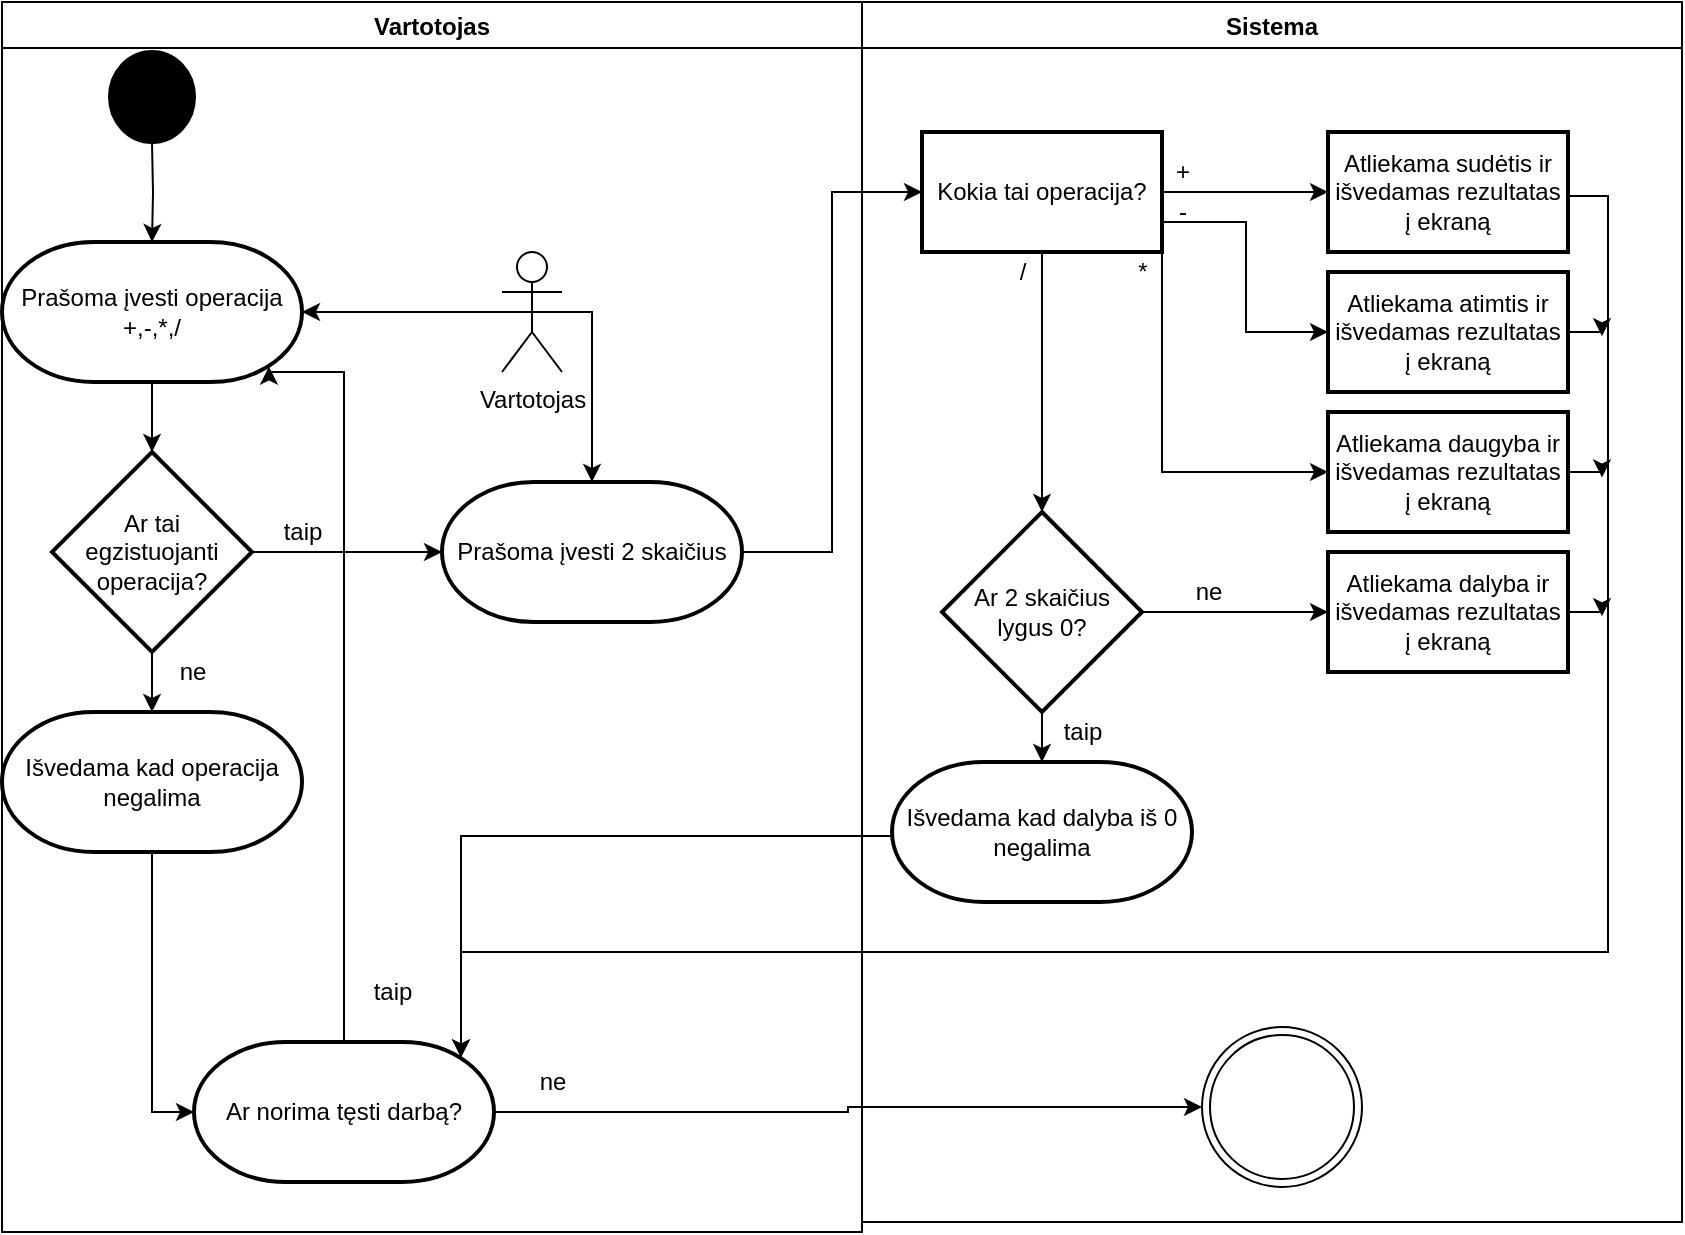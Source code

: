 <mxfile version="15.4.1" type="github">
  <diagram id="C5RBs43oDa-KdzZeNtuy" name="Page-1">
    <mxGraphModel dx="2675" dy="572" grid="1" gridSize="10" guides="1" tooltips="1" connect="1" arrows="1" fold="1" page="1" pageScale="1" pageWidth="827" pageHeight="1169" math="0" shadow="0">
      <root>
        <mxCell id="WIyWlLk6GJQsqaUBKTNV-0" />
        <mxCell id="WIyWlLk6GJQsqaUBKTNV-1" parent="WIyWlLk6GJQsqaUBKTNV-0" />
        <mxCell id="S0y2JLrHrfVJ4vuoPjRd-2" value="Vartotojas" style="swimlane;" vertex="1" parent="WIyWlLk6GJQsqaUBKTNV-1">
          <mxGeometry x="-910" y="55" width="430" height="615" as="geometry" />
        </mxCell>
        <mxCell id="S0y2JLrHrfVJ4vuoPjRd-9" style="edgeStyle=orthogonalEdgeStyle;rounded=0;orthogonalLoop=1;jettySize=auto;html=1;exitX=0.5;exitY=0.5;exitDx=0;exitDy=0;exitPerimeter=0;" edge="1" parent="S0y2JLrHrfVJ4vuoPjRd-2" source="S0y2JLrHrfVJ4vuoPjRd-1" target="S0y2JLrHrfVJ4vuoPjRd-6">
          <mxGeometry relative="1" as="geometry" />
        </mxCell>
        <mxCell id="S0y2JLrHrfVJ4vuoPjRd-87" style="edgeStyle=orthogonalEdgeStyle;rounded=0;orthogonalLoop=1;jettySize=auto;html=1;exitX=0.5;exitY=0.5;exitDx=0;exitDy=0;exitPerimeter=0;entryX=0.5;entryY=0;entryDx=0;entryDy=0;entryPerimeter=0;" edge="1" parent="S0y2JLrHrfVJ4vuoPjRd-2" source="S0y2JLrHrfVJ4vuoPjRd-1" target="S0y2JLrHrfVJ4vuoPjRd-85">
          <mxGeometry relative="1" as="geometry">
            <Array as="points">
              <mxPoint x="295" y="155" />
            </Array>
          </mxGeometry>
        </mxCell>
        <mxCell id="S0y2JLrHrfVJ4vuoPjRd-1" value="Vartotojas" style="shape=umlActor;verticalLabelPosition=bottom;verticalAlign=top;html=1;outlineConnect=0;" vertex="1" parent="S0y2JLrHrfVJ4vuoPjRd-2">
          <mxGeometry x="250" y="125" width="30" height="60" as="geometry" />
        </mxCell>
        <mxCell id="S0y2JLrHrfVJ4vuoPjRd-11" style="edgeStyle=orthogonalEdgeStyle;rounded=0;orthogonalLoop=1;jettySize=auto;html=1;exitX=0.5;exitY=1;exitDx=0;exitDy=0;exitPerimeter=0;entryX=0.5;entryY=0;entryDx=0;entryDy=0;entryPerimeter=0;" edge="1" parent="S0y2JLrHrfVJ4vuoPjRd-2" target="S0y2JLrHrfVJ4vuoPjRd-6">
          <mxGeometry relative="1" as="geometry">
            <mxPoint x="75" y="70" as="sourcePoint" />
          </mxGeometry>
        </mxCell>
        <mxCell id="S0y2JLrHrfVJ4vuoPjRd-5" value="" style="strokeWidth=2;html=1;shape=mxgraph.flowchart.start_2;whiteSpace=wrap;fillColor=#000000;" vertex="1" parent="S0y2JLrHrfVJ4vuoPjRd-2">
          <mxGeometry x="54" y="25" width="42" height="45" as="geometry" />
        </mxCell>
        <mxCell id="S0y2JLrHrfVJ4vuoPjRd-24" value="" style="edgeStyle=orthogonalEdgeStyle;rounded=0;orthogonalLoop=1;jettySize=auto;html=1;entryX=0.5;entryY=0;entryDx=0;entryDy=0;entryPerimeter=0;" edge="1" parent="S0y2JLrHrfVJ4vuoPjRd-2" source="S0y2JLrHrfVJ4vuoPjRd-6" target="S0y2JLrHrfVJ4vuoPjRd-12">
          <mxGeometry relative="1" as="geometry" />
        </mxCell>
        <mxCell id="S0y2JLrHrfVJ4vuoPjRd-6" value="Prašoma įvesti operacija&lt;br&gt;+,-,*,/" style="strokeWidth=2;html=1;shape=mxgraph.flowchart.terminator;whiteSpace=wrap;fillColor=none;" vertex="1" parent="S0y2JLrHrfVJ4vuoPjRd-2">
          <mxGeometry y="120" width="150" height="70" as="geometry" />
        </mxCell>
        <mxCell id="S0y2JLrHrfVJ4vuoPjRd-83" style="edgeStyle=orthogonalEdgeStyle;rounded=0;orthogonalLoop=1;jettySize=auto;html=1;exitX=0.5;exitY=1;exitDx=0;exitDy=0;exitPerimeter=0;" edge="1" parent="S0y2JLrHrfVJ4vuoPjRd-2" source="S0y2JLrHrfVJ4vuoPjRd-12" target="S0y2JLrHrfVJ4vuoPjRd-53">
          <mxGeometry relative="1" as="geometry" />
        </mxCell>
        <mxCell id="S0y2JLrHrfVJ4vuoPjRd-88" style="edgeStyle=orthogonalEdgeStyle;rounded=0;orthogonalLoop=1;jettySize=auto;html=1;exitX=1;exitY=0.5;exitDx=0;exitDy=0;exitPerimeter=0;entryX=0;entryY=0.5;entryDx=0;entryDy=0;entryPerimeter=0;" edge="1" parent="S0y2JLrHrfVJ4vuoPjRd-2" source="S0y2JLrHrfVJ4vuoPjRd-12" target="S0y2JLrHrfVJ4vuoPjRd-85">
          <mxGeometry relative="1" as="geometry" />
        </mxCell>
        <mxCell id="S0y2JLrHrfVJ4vuoPjRd-12" value="Ar tai egzistuojanti&lt;br&gt;operacija?" style="strokeWidth=2;html=1;shape=mxgraph.flowchart.decision;whiteSpace=wrap;fillColor=none;" vertex="1" parent="S0y2JLrHrfVJ4vuoPjRd-2">
          <mxGeometry x="25" y="225" width="100" height="100" as="geometry" />
        </mxCell>
        <mxCell id="S0y2JLrHrfVJ4vuoPjRd-20" value="ne" style="text;html=1;align=center;verticalAlign=middle;resizable=0;points=[];autosize=1;strokeColor=none;fillColor=none;" vertex="1" parent="S0y2JLrHrfVJ4vuoPjRd-2">
          <mxGeometry x="80" y="325" width="30" height="20" as="geometry" />
        </mxCell>
        <mxCell id="S0y2JLrHrfVJ4vuoPjRd-51" style="edgeStyle=orthogonalEdgeStyle;rounded=0;orthogonalLoop=1;jettySize=auto;html=1;exitX=0.5;exitY=0;exitDx=0;exitDy=0;exitPerimeter=0;entryX=0.89;entryY=0.89;entryDx=0;entryDy=0;entryPerimeter=0;" edge="1" parent="S0y2JLrHrfVJ4vuoPjRd-2" source="S0y2JLrHrfVJ4vuoPjRd-25" target="S0y2JLrHrfVJ4vuoPjRd-6">
          <mxGeometry relative="1" as="geometry">
            <Array as="points">
              <mxPoint x="171" y="185" />
              <mxPoint x="134" y="185" />
            </Array>
          </mxGeometry>
        </mxCell>
        <mxCell id="S0y2JLrHrfVJ4vuoPjRd-25" value="Ar norima tęsti darbą?" style="strokeWidth=2;html=1;shape=mxgraph.flowchart.terminator;whiteSpace=wrap;fillColor=none;" vertex="1" parent="S0y2JLrHrfVJ4vuoPjRd-2">
          <mxGeometry x="96" y="520" width="150" height="70" as="geometry" />
        </mxCell>
        <mxCell id="S0y2JLrHrfVJ4vuoPjRd-50" value="taip" style="text;html=1;align=center;verticalAlign=middle;resizable=0;points=[];autosize=1;strokeColor=none;fillColor=none;" vertex="1" parent="S0y2JLrHrfVJ4vuoPjRd-2">
          <mxGeometry x="180" y="485" width="30" height="20" as="geometry" />
        </mxCell>
        <mxCell id="S0y2JLrHrfVJ4vuoPjRd-48" value="ne" style="text;html=1;align=center;verticalAlign=middle;resizable=0;points=[];autosize=1;strokeColor=none;fillColor=none;" vertex="1" parent="S0y2JLrHrfVJ4vuoPjRd-2">
          <mxGeometry x="260" y="530" width="30" height="20" as="geometry" />
        </mxCell>
        <mxCell id="S0y2JLrHrfVJ4vuoPjRd-84" style="edgeStyle=orthogonalEdgeStyle;rounded=0;orthogonalLoop=1;jettySize=auto;html=1;exitX=0.5;exitY=1;exitDx=0;exitDy=0;exitPerimeter=0;entryX=0;entryY=0.5;entryDx=0;entryDy=0;entryPerimeter=0;" edge="1" parent="S0y2JLrHrfVJ4vuoPjRd-2" source="S0y2JLrHrfVJ4vuoPjRd-53" target="S0y2JLrHrfVJ4vuoPjRd-25">
          <mxGeometry relative="1" as="geometry" />
        </mxCell>
        <mxCell id="S0y2JLrHrfVJ4vuoPjRd-53" value="Išvedama kad operacija negalima" style="strokeWidth=2;html=1;shape=mxgraph.flowchart.terminator;whiteSpace=wrap;fillColor=none;" vertex="1" parent="S0y2JLrHrfVJ4vuoPjRd-2">
          <mxGeometry y="355" width="150" height="70" as="geometry" />
        </mxCell>
        <mxCell id="S0y2JLrHrfVJ4vuoPjRd-85" value="Prašoma įvesti 2 skaičius" style="strokeWidth=2;html=1;shape=mxgraph.flowchart.terminator;whiteSpace=wrap;fillColor=none;" vertex="1" parent="S0y2JLrHrfVJ4vuoPjRd-2">
          <mxGeometry x="220" y="240" width="150" height="70" as="geometry" />
        </mxCell>
        <mxCell id="S0y2JLrHrfVJ4vuoPjRd-41" value="taip" style="text;html=1;align=center;verticalAlign=middle;resizable=0;points=[];autosize=1;strokeColor=none;fillColor=none;" vertex="1" parent="WIyWlLk6GJQsqaUBKTNV-1">
          <mxGeometry x="-775" y="310" width="30" height="20" as="geometry" />
        </mxCell>
        <mxCell id="S0y2JLrHrfVJ4vuoPjRd-95" value="ne" style="text;html=1;align=center;verticalAlign=middle;resizable=0;points=[];autosize=1;strokeColor=none;fillColor=none;" vertex="1" parent="WIyWlLk6GJQsqaUBKTNV-1">
          <mxGeometry x="-322" y="340" width="30" height="20" as="geometry" />
        </mxCell>
        <mxCell id="S0y2JLrHrfVJ4vuoPjRd-99" value="/" style="text;html=1;align=center;verticalAlign=middle;resizable=0;points=[];autosize=1;strokeColor=none;fillColor=none;" vertex="1" parent="WIyWlLk6GJQsqaUBKTNV-1">
          <mxGeometry x="-410" y="180" width="20" height="20" as="geometry" />
        </mxCell>
        <mxCell id="S0y2JLrHrfVJ4vuoPjRd-100" value="*" style="text;html=1;align=center;verticalAlign=middle;resizable=0;points=[];autosize=1;strokeColor=none;fillColor=none;" vertex="1" parent="WIyWlLk6GJQsqaUBKTNV-1">
          <mxGeometry x="-350" y="180" width="20" height="20" as="geometry" />
        </mxCell>
        <mxCell id="S0y2JLrHrfVJ4vuoPjRd-107" style="edgeStyle=orthogonalEdgeStyle;rounded=0;orthogonalLoop=1;jettySize=auto;html=1;exitX=1;exitY=0.5;exitDx=0;exitDy=0;" edge="1" parent="WIyWlLk6GJQsqaUBKTNV-1" source="S0y2JLrHrfVJ4vuoPjRd-43">
          <mxGeometry relative="1" as="geometry">
            <mxPoint x="-110" y="292.706" as="targetPoint" />
          </mxGeometry>
        </mxCell>
        <mxCell id="S0y2JLrHrfVJ4vuoPjRd-108" style="edgeStyle=orthogonalEdgeStyle;rounded=0;orthogonalLoop=1;jettySize=auto;html=1;exitX=1;exitY=0.5;exitDx=0;exitDy=0;" edge="1" parent="WIyWlLk6GJQsqaUBKTNV-1" source="S0y2JLrHrfVJ4vuoPjRd-42">
          <mxGeometry relative="1" as="geometry">
            <mxPoint x="-110" y="222.118" as="targetPoint" />
          </mxGeometry>
        </mxCell>
        <mxCell id="S0y2JLrHrfVJ4vuoPjRd-109" style="edgeStyle=orthogonalEdgeStyle;rounded=0;orthogonalLoop=1;jettySize=auto;html=1;exitX=1;exitY=0.5;exitDx=0;exitDy=0;" edge="1" parent="WIyWlLk6GJQsqaUBKTNV-1" source="S0y2JLrHrfVJ4vuoPjRd-44">
          <mxGeometry relative="1" as="geometry">
            <mxPoint x="-110" y="362.118" as="targetPoint" />
          </mxGeometry>
        </mxCell>
        <mxCell id="S0y2JLrHrfVJ4vuoPjRd-3" value="Sistema" style="swimlane;startSize=23;" vertex="1" parent="WIyWlLk6GJQsqaUBKTNV-1">
          <mxGeometry x="-480" y="55" width="410" height="610" as="geometry" />
        </mxCell>
        <mxCell id="S0y2JLrHrfVJ4vuoPjRd-37" value="" style="edgeStyle=orthogonalEdgeStyle;rounded=0;orthogonalLoop=1;jettySize=auto;html=1;" edge="1" parent="S0y2JLrHrfVJ4vuoPjRd-3" source="S0y2JLrHrfVJ4vuoPjRd-22" target="S0y2JLrHrfVJ4vuoPjRd-36">
          <mxGeometry relative="1" as="geometry" />
        </mxCell>
        <mxCell id="S0y2JLrHrfVJ4vuoPjRd-45" style="edgeStyle=orthogonalEdgeStyle;rounded=0;orthogonalLoop=1;jettySize=auto;html=1;exitX=1;exitY=0.75;exitDx=0;exitDy=0;entryX=0;entryY=0.5;entryDx=0;entryDy=0;" edge="1" parent="S0y2JLrHrfVJ4vuoPjRd-3" source="S0y2JLrHrfVJ4vuoPjRd-22" target="S0y2JLrHrfVJ4vuoPjRd-42">
          <mxGeometry relative="1" as="geometry">
            <Array as="points">
              <mxPoint x="192" y="110" />
              <mxPoint x="192" y="165" />
            </Array>
          </mxGeometry>
        </mxCell>
        <mxCell id="S0y2JLrHrfVJ4vuoPjRd-46" style="edgeStyle=orthogonalEdgeStyle;rounded=0;orthogonalLoop=1;jettySize=auto;html=1;exitX=1;exitY=1;exitDx=0;exitDy=0;entryX=0;entryY=0.5;entryDx=0;entryDy=0;" edge="1" parent="S0y2JLrHrfVJ4vuoPjRd-3" source="S0y2JLrHrfVJ4vuoPjRd-22" target="S0y2JLrHrfVJ4vuoPjRd-43">
          <mxGeometry relative="1" as="geometry" />
        </mxCell>
        <mxCell id="S0y2JLrHrfVJ4vuoPjRd-93" style="edgeStyle=orthogonalEdgeStyle;rounded=0;orthogonalLoop=1;jettySize=auto;html=1;exitX=0.5;exitY=1;exitDx=0;exitDy=0;entryX=0.5;entryY=0;entryDx=0;entryDy=0;entryPerimeter=0;" edge="1" parent="S0y2JLrHrfVJ4vuoPjRd-3" source="S0y2JLrHrfVJ4vuoPjRd-22" target="S0y2JLrHrfVJ4vuoPjRd-90">
          <mxGeometry relative="1" as="geometry" />
        </mxCell>
        <mxCell id="S0y2JLrHrfVJ4vuoPjRd-22" value="Kokia tai operacija?" style="whiteSpace=wrap;html=1;strokeWidth=2;fillColor=none;" vertex="1" parent="S0y2JLrHrfVJ4vuoPjRd-3">
          <mxGeometry x="30" y="65" width="120" height="60" as="geometry" />
        </mxCell>
        <mxCell id="S0y2JLrHrfVJ4vuoPjRd-27" value="" style="ellipse;shape=doubleEllipse;whiteSpace=wrap;html=1;aspect=fixed;fillColor=default;" vertex="1" parent="S0y2JLrHrfVJ4vuoPjRd-3">
          <mxGeometry x="170" y="512.5" width="80" height="80" as="geometry" />
        </mxCell>
        <mxCell id="S0y2JLrHrfVJ4vuoPjRd-36" value="Atliekama sudėtis ir išvedamas rezultatas į ekraną" style="whiteSpace=wrap;html=1;strokeWidth=2;fillColor=none;" vertex="1" parent="S0y2JLrHrfVJ4vuoPjRd-3">
          <mxGeometry x="233" y="65" width="120" height="60" as="geometry" />
        </mxCell>
        <mxCell id="S0y2JLrHrfVJ4vuoPjRd-38" value="+" style="text;html=1;align=center;verticalAlign=middle;resizable=0;points=[];autosize=1;strokeColor=none;fillColor=none;" vertex="1" parent="S0y2JLrHrfVJ4vuoPjRd-3">
          <mxGeometry x="150" y="75" width="20" height="20" as="geometry" />
        </mxCell>
        <mxCell id="S0y2JLrHrfVJ4vuoPjRd-42" value="Atliekama atimtis ir išvedamas rezultatas į ekraną" style="whiteSpace=wrap;html=1;strokeWidth=2;fillColor=none;" vertex="1" parent="S0y2JLrHrfVJ4vuoPjRd-3">
          <mxGeometry x="233" y="135" width="120" height="60" as="geometry" />
        </mxCell>
        <mxCell id="S0y2JLrHrfVJ4vuoPjRd-43" value="Atliekama daugyba ir išvedamas rezultatas į ekraną" style="whiteSpace=wrap;html=1;strokeWidth=2;fillColor=none;" vertex="1" parent="S0y2JLrHrfVJ4vuoPjRd-3">
          <mxGeometry x="233" y="205" width="120" height="60" as="geometry" />
        </mxCell>
        <mxCell id="S0y2JLrHrfVJ4vuoPjRd-44" value="Atliekama dalyba ir išvedamas rezultatas į ekraną" style="whiteSpace=wrap;html=1;strokeWidth=2;fillColor=none;" vertex="1" parent="S0y2JLrHrfVJ4vuoPjRd-3">
          <mxGeometry x="233" y="275" width="120" height="60" as="geometry" />
        </mxCell>
        <mxCell id="S0y2JLrHrfVJ4vuoPjRd-94" style="edgeStyle=orthogonalEdgeStyle;rounded=0;orthogonalLoop=1;jettySize=auto;html=1;exitX=1;exitY=0.5;exitDx=0;exitDy=0;exitPerimeter=0;entryX=0;entryY=0.5;entryDx=0;entryDy=0;" edge="1" parent="S0y2JLrHrfVJ4vuoPjRd-3" source="S0y2JLrHrfVJ4vuoPjRd-90" target="S0y2JLrHrfVJ4vuoPjRd-44">
          <mxGeometry relative="1" as="geometry" />
        </mxCell>
        <mxCell id="S0y2JLrHrfVJ4vuoPjRd-97" style="edgeStyle=orthogonalEdgeStyle;rounded=0;orthogonalLoop=1;jettySize=auto;html=1;exitX=0.5;exitY=1;exitDx=0;exitDy=0;exitPerimeter=0;entryX=0.5;entryY=0;entryDx=0;entryDy=0;entryPerimeter=0;" edge="1" parent="S0y2JLrHrfVJ4vuoPjRd-3" source="S0y2JLrHrfVJ4vuoPjRd-90" target="S0y2JLrHrfVJ4vuoPjRd-96">
          <mxGeometry relative="1" as="geometry" />
        </mxCell>
        <mxCell id="S0y2JLrHrfVJ4vuoPjRd-90" value="Ar 2 skaičius&lt;br&gt;lygus 0?" style="strokeWidth=2;html=1;shape=mxgraph.flowchart.decision;whiteSpace=wrap;fillColor=none;" vertex="1" parent="S0y2JLrHrfVJ4vuoPjRd-3">
          <mxGeometry x="40" y="255" width="100" height="100" as="geometry" />
        </mxCell>
        <mxCell id="S0y2JLrHrfVJ4vuoPjRd-96" value="Išvedama kad dalyba iš 0 negalima" style="strokeWidth=2;html=1;shape=mxgraph.flowchart.terminator;whiteSpace=wrap;fillColor=none;" vertex="1" parent="S0y2JLrHrfVJ4vuoPjRd-3">
          <mxGeometry x="15" y="380" width="150" height="70" as="geometry" />
        </mxCell>
        <mxCell id="S0y2JLrHrfVJ4vuoPjRd-102" value="-" style="text;html=1;align=center;verticalAlign=middle;resizable=0;points=[];autosize=1;strokeColor=none;fillColor=none;" vertex="1" parent="S0y2JLrHrfVJ4vuoPjRd-3">
          <mxGeometry x="150" y="95" width="20" height="20" as="geometry" />
        </mxCell>
        <mxCell id="S0y2JLrHrfVJ4vuoPjRd-103" value="taip" style="text;html=1;align=center;verticalAlign=middle;resizable=0;points=[];autosize=1;strokeColor=none;fillColor=none;" vertex="1" parent="S0y2JLrHrfVJ4vuoPjRd-3">
          <mxGeometry x="95" y="355" width="30" height="20" as="geometry" />
        </mxCell>
        <mxCell id="S0y2JLrHrfVJ4vuoPjRd-89" style="edgeStyle=orthogonalEdgeStyle;rounded=0;orthogonalLoop=1;jettySize=auto;html=1;exitX=1;exitY=0.5;exitDx=0;exitDy=0;exitPerimeter=0;entryX=0;entryY=0.5;entryDx=0;entryDy=0;" edge="1" parent="WIyWlLk6GJQsqaUBKTNV-1" source="S0y2JLrHrfVJ4vuoPjRd-85" target="S0y2JLrHrfVJ4vuoPjRd-22">
          <mxGeometry relative="1" as="geometry" />
        </mxCell>
        <mxCell id="S0y2JLrHrfVJ4vuoPjRd-35" style="edgeStyle=orthogonalEdgeStyle;rounded=0;orthogonalLoop=1;jettySize=auto;html=1;exitX=1;exitY=0.5;exitDx=0;exitDy=0;exitPerimeter=0;entryX=0;entryY=0.5;entryDx=0;entryDy=0;" edge="1" parent="WIyWlLk6GJQsqaUBKTNV-1" source="S0y2JLrHrfVJ4vuoPjRd-25" target="S0y2JLrHrfVJ4vuoPjRd-27">
          <mxGeometry relative="1" as="geometry" />
        </mxCell>
        <mxCell id="S0y2JLrHrfVJ4vuoPjRd-105" style="edgeStyle=orthogonalEdgeStyle;rounded=0;orthogonalLoop=1;jettySize=auto;html=1;exitX=1;exitY=0.5;exitDx=0;exitDy=0;entryX=0.89;entryY=0.11;entryDx=0;entryDy=0;entryPerimeter=0;" edge="1" parent="WIyWlLk6GJQsqaUBKTNV-1" source="S0y2JLrHrfVJ4vuoPjRd-36" target="S0y2JLrHrfVJ4vuoPjRd-25">
          <mxGeometry relative="1" as="geometry">
            <mxPoint x="-681" y="530" as="targetPoint" />
            <Array as="points">
              <mxPoint x="-107" y="152" />
              <mxPoint x="-107" y="530" />
              <mxPoint x="-681" y="530" />
            </Array>
          </mxGeometry>
        </mxCell>
        <mxCell id="S0y2JLrHrfVJ4vuoPjRd-98" style="edgeStyle=orthogonalEdgeStyle;rounded=0;orthogonalLoop=1;jettySize=auto;html=1;exitX=0;exitY=0.5;exitDx=0;exitDy=0;exitPerimeter=0;entryX=0.89;entryY=0.11;entryDx=0;entryDy=0;entryPerimeter=0;" edge="1" parent="WIyWlLk6GJQsqaUBKTNV-1" source="S0y2JLrHrfVJ4vuoPjRd-96" target="S0y2JLrHrfVJ4vuoPjRd-25">
          <mxGeometry relative="1" as="geometry">
            <Array as="points">
              <mxPoint x="-681" y="472" />
            </Array>
          </mxGeometry>
        </mxCell>
      </root>
    </mxGraphModel>
  </diagram>
</mxfile>
